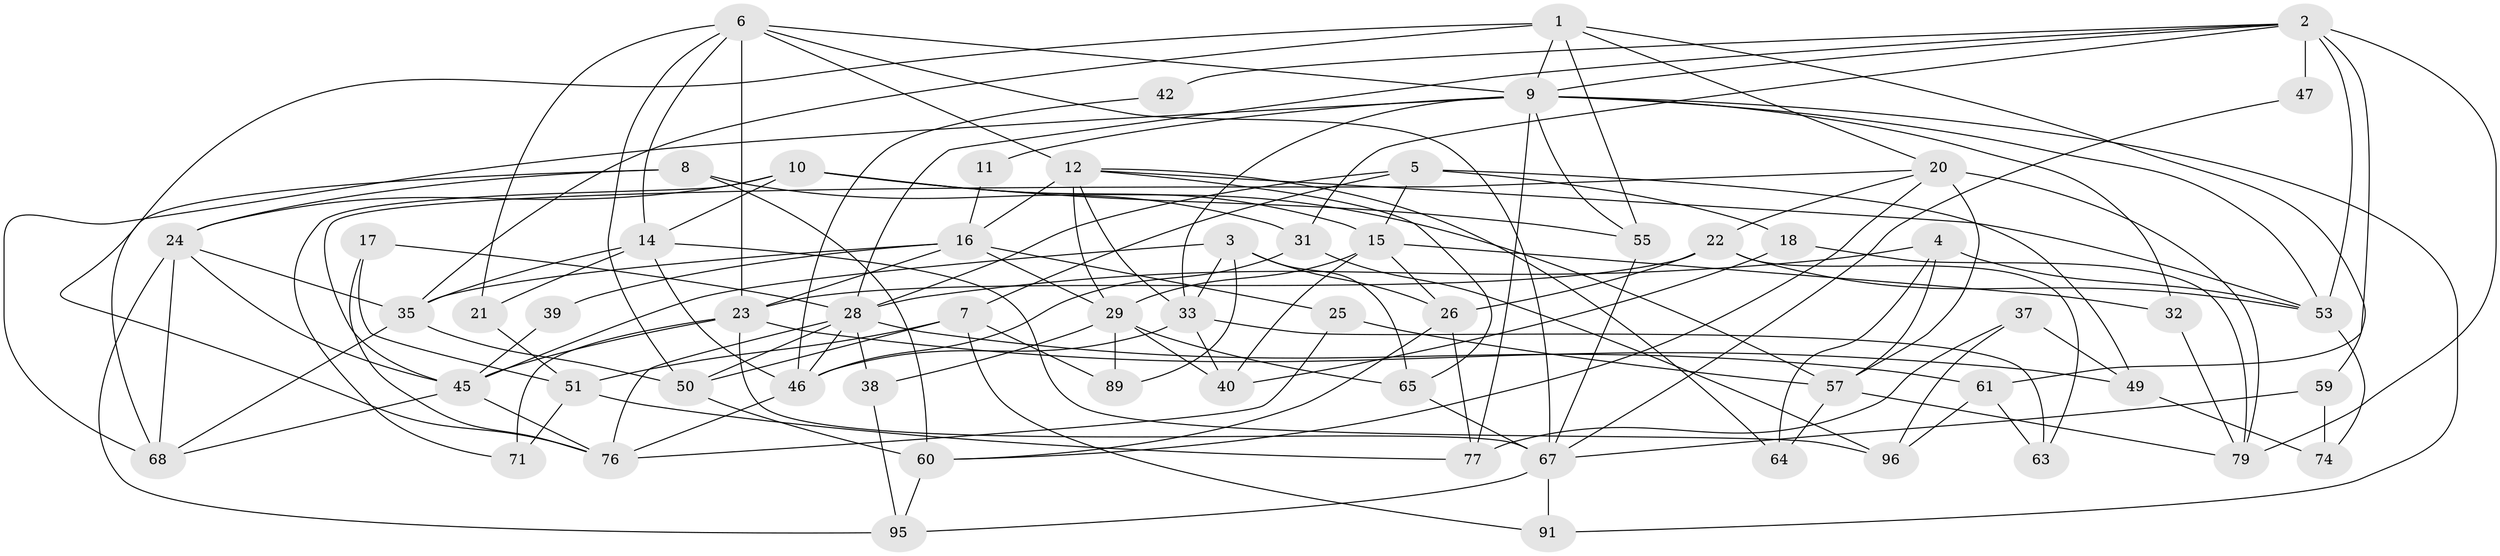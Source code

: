 // original degree distribution, {4: 0.2604166666666667, 6: 0.09375, 5: 0.1875, 3: 0.3125, 2: 0.10416666666666667, 9: 0.010416666666666666, 7: 0.03125}
// Generated by graph-tools (version 1.1) at 2025/41/03/06/25 10:41:53]
// undirected, 61 vertices, 147 edges
graph export_dot {
graph [start="1"]
  node [color=gray90,style=filled];
  1 [super="+48"];
  2 [super="+19"];
  3;
  4 [super="+43"];
  5 [super="+56"];
  6 [super="+70"];
  7 [super="+34"];
  8 [super="+30"];
  9 [super="+13"];
  10 [super="+66"];
  11;
  12 [super="+41"];
  14 [super="+44"];
  15;
  16 [super="+88"];
  17 [super="+92"];
  18 [super="+82"];
  20 [super="+27"];
  21;
  22 [super="+58"];
  23 [super="+85"];
  24 [super="+69"];
  25;
  26 [super="+93"];
  28 [super="+36"];
  29 [super="+84"];
  31 [super="+87"];
  32;
  33 [super="+94"];
  35 [super="+75"];
  37;
  38 [super="+73"];
  39;
  40;
  42;
  45 [super="+54"];
  46 [super="+72"];
  47 [super="+52"];
  49 [super="+86"];
  50;
  51 [super="+83"];
  53 [super="+90"];
  55 [super="+62"];
  57 [super="+78"];
  59;
  60;
  61;
  63;
  64;
  65;
  67 [super="+81"];
  68;
  71;
  74;
  76;
  77;
  79 [super="+80"];
  89;
  91;
  95;
  96;
  1 -- 9;
  1 -- 59;
  1 -- 76;
  1 -- 35;
  1 -- 20;
  1 -- 55;
  2 -- 53;
  2 -- 31;
  2 -- 42;
  2 -- 47 [weight=2];
  2 -- 61;
  2 -- 28;
  2 -- 79;
  2 -- 9;
  3 -- 65;
  3 -- 33;
  3 -- 45;
  3 -- 89;
  3 -- 26;
  4 -- 28;
  4 -- 64;
  4 -- 53;
  4 -- 57;
  5 -- 15;
  5 -- 18 [weight=2];
  5 -- 49;
  5 -- 28;
  5 -- 7;
  6 -- 9;
  6 -- 14;
  6 -- 21;
  6 -- 67;
  6 -- 50;
  6 -- 12;
  6 -- 23;
  7 -- 89;
  7 -- 50;
  7 -- 91;
  7 -- 51;
  8 -- 68;
  8 -- 24;
  8 -- 60;
  8 -- 31;
  9 -- 53;
  9 -- 11;
  9 -- 33;
  9 -- 55;
  9 -- 77;
  9 -- 91;
  9 -- 32;
  9 -- 68;
  10 -- 55;
  10 -- 15;
  10 -- 24;
  10 -- 57;
  10 -- 71;
  10 -- 14;
  11 -- 16;
  12 -- 65;
  12 -- 16;
  12 -- 64;
  12 -- 29 [weight=2];
  12 -- 33;
  12 -- 53;
  14 -- 21 [weight=2];
  14 -- 96;
  14 -- 46;
  14 -- 35;
  15 -- 32;
  15 -- 40;
  15 -- 26;
  15 -- 29;
  16 -- 23;
  16 -- 35;
  16 -- 39;
  16 -- 25;
  16 -- 29 [weight=2];
  17 -- 28;
  17 -- 51;
  17 -- 76;
  18 -- 79;
  18 -- 40;
  20 -- 60;
  20 -- 22;
  20 -- 79 [weight=2];
  20 -- 57 [weight=2];
  20 -- 45;
  21 -- 51;
  22 -- 23;
  22 -- 63;
  22 -- 26;
  22 -- 53;
  23 -- 67;
  23 -- 49;
  23 -- 71;
  23 -- 45;
  24 -- 68;
  24 -- 45;
  24 -- 95;
  24 -- 35;
  25 -- 76;
  25 -- 57;
  26 -- 60;
  26 -- 77;
  28 -- 50;
  28 -- 46;
  28 -- 61;
  28 -- 76;
  28 -- 38;
  29 -- 38;
  29 -- 65;
  29 -- 40;
  29 -- 89;
  31 -- 96;
  31 -- 46;
  32 -- 79;
  33 -- 40;
  33 -- 46 [weight=2];
  33 -- 63;
  35 -- 68;
  35 -- 50;
  37 -- 77;
  37 -- 96;
  37 -- 49;
  38 -- 95;
  39 -- 45 [weight=2];
  42 -- 46;
  45 -- 76;
  45 -- 68;
  46 -- 76;
  47 -- 67;
  49 -- 74;
  50 -- 60;
  51 -- 71;
  51 -- 77;
  53 -- 74;
  55 -- 67;
  57 -- 64;
  57 -- 79;
  59 -- 67;
  59 -- 74;
  60 -- 95;
  61 -- 63;
  61 -- 96;
  65 -- 67;
  67 -- 95;
  67 -- 91;
}

